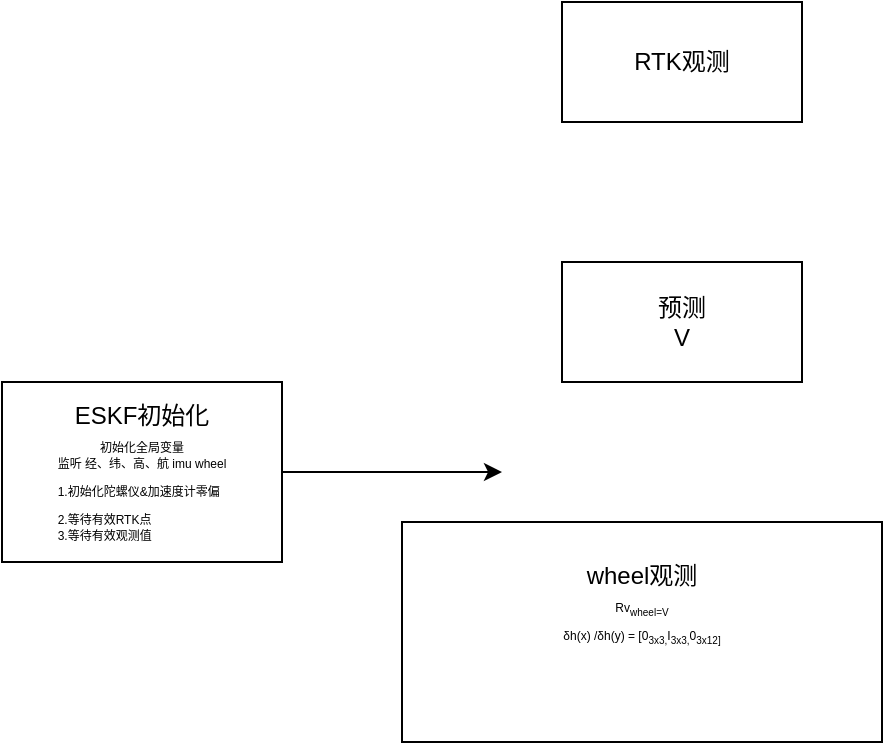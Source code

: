 <mxfile version="23.0.2" type="github">
  <diagram name="Page-1" id="_Cs8vTa_HBNqC2KjxhkO">
    <mxGraphModel dx="830" dy="465" grid="1" gridSize="10" guides="1" tooltips="1" connect="1" arrows="1" fold="1" page="1" pageScale="1" pageWidth="850" pageHeight="1100" math="0" shadow="0">
      <root>
        <mxCell id="0" />
        <mxCell id="1" parent="0" />
        <mxCell id="xN2qINiyRoGXADX-jVCw-1" value="预测&lt;br&gt;V" style="rounded=0;whiteSpace=wrap;html=1;" vertex="1" parent="1">
          <mxGeometry x="320" y="480" width="120" height="60" as="geometry" />
        </mxCell>
        <mxCell id="xN2qINiyRoGXADX-jVCw-2" value="RTK观测&lt;br&gt;" style="rounded=0;whiteSpace=wrap;html=1;" vertex="1" parent="1">
          <mxGeometry x="320" y="350" width="120" height="60" as="geometry" />
        </mxCell>
        <mxCell id="xN2qINiyRoGXADX-jVCw-3" value="wheel观测&lt;br&gt;&lt;font style=&quot;font-size: 6px;&quot;&gt;Rv&lt;sub&gt;wheel=V&lt;br&gt;&lt;/sub&gt;&lt;/font&gt;&lt;font style=&quot;font-size: 6px;&quot;&gt;δh(x) /δh(y) = [0&lt;sub&gt;3x3,&lt;/sub&gt;I&lt;sub style=&quot;border-color: var(--border-color);&quot;&gt;3x3,&lt;/sub&gt;&lt;span style=&quot;border-color: var(--border-color);&quot;&gt;0&lt;sub style=&quot;vertical-align: sub; border-color: var(--border-color);&quot;&gt;3x12&lt;/sub&gt;&lt;sub&gt;]&lt;/sub&gt;&lt;br&gt;&lt;/span&gt;&lt;sub&gt;&lt;br&gt;&lt;/sub&gt;&lt;br&gt;&lt;/font&gt;" style="rounded=0;whiteSpace=wrap;html=1;" vertex="1" parent="1">
          <mxGeometry x="240" y="610" width="240" height="110" as="geometry" />
        </mxCell>
        <mxCell id="xN2qINiyRoGXADX-jVCw-9" value="" style="edgeStyle=orthogonalEdgeStyle;rounded=0;orthogonalLoop=1;jettySize=auto;html=1;" edge="1" parent="1" source="xN2qINiyRoGXADX-jVCw-4">
          <mxGeometry relative="1" as="geometry">
            <mxPoint x="290" y="585" as="targetPoint" />
          </mxGeometry>
        </mxCell>
        <mxCell id="xN2qINiyRoGXADX-jVCw-4" value="ESKF初始化&lt;br&gt;&lt;font style=&quot;font-size: 6px;&quot;&gt;初始化全局变量&lt;br&gt;&lt;div style=&quot;text-align: left;&quot;&gt;&lt;span style=&quot;background-color: initial;&quot;&gt;监听 经、纬、高、航 imu wheel&lt;/span&gt;&lt;/div&gt;&lt;/font&gt;&lt;div style=&quot;text-align: left;&quot;&gt;&lt;font style=&quot;background-color: initial; font-size: 6px;&quot;&gt;1&lt;/font&gt;&lt;font style=&quot;background-color: initial;&quot;&gt;&lt;font style=&quot;font-size: 6px;&quot;&gt;.初始化陀螺仪&amp;amp;加速度计零偏&lt;/font&gt;&lt;/font&gt;&lt;/div&gt;&lt;font style=&quot;&quot;&gt;&lt;div style=&quot;text-align: left;&quot;&gt;&lt;span style=&quot;font-size: 6px; background-color: initial;&quot;&gt;2.等待有效RTK点&lt;/span&gt;&lt;/div&gt;&lt;span style=&quot;font-size: 6px;&quot;&gt;&lt;div style=&quot;text-align: left;&quot;&gt;&lt;span style=&quot;background-color: initial;&quot;&gt;3.等待有效观测值&lt;/span&gt;&lt;/div&gt;&lt;/span&gt;&lt;/font&gt;" style="rounded=0;whiteSpace=wrap;html=1;" vertex="1" parent="1">
          <mxGeometry x="40" y="540" width="140" height="90" as="geometry" />
        </mxCell>
      </root>
    </mxGraphModel>
  </diagram>
</mxfile>
